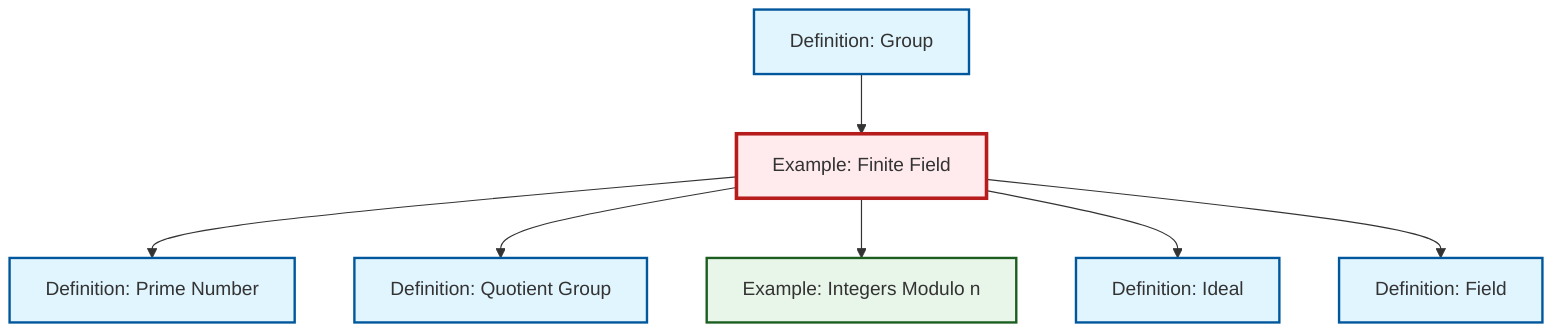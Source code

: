 graph TD
    classDef definition fill:#e1f5fe,stroke:#01579b,stroke-width:2px
    classDef theorem fill:#f3e5f5,stroke:#4a148c,stroke-width:2px
    classDef axiom fill:#fff3e0,stroke:#e65100,stroke-width:2px
    classDef example fill:#e8f5e9,stroke:#1b5e20,stroke-width:2px
    classDef current fill:#ffebee,stroke:#b71c1c,stroke-width:3px
    ex-finite-field["Example: Finite Field"]:::example
    def-group["Definition: Group"]:::definition
    def-ideal["Definition: Ideal"]:::definition
    def-field["Definition: Field"]:::definition
    ex-quotient-integers-mod-n["Example: Integers Modulo n"]:::example
    def-prime["Definition: Prime Number"]:::definition
    def-quotient-group["Definition: Quotient Group"]:::definition
    ex-finite-field --> def-prime
    ex-finite-field --> def-quotient-group
    ex-finite-field --> ex-quotient-integers-mod-n
    def-group --> ex-finite-field
    ex-finite-field --> def-ideal
    ex-finite-field --> def-field
    class ex-finite-field current